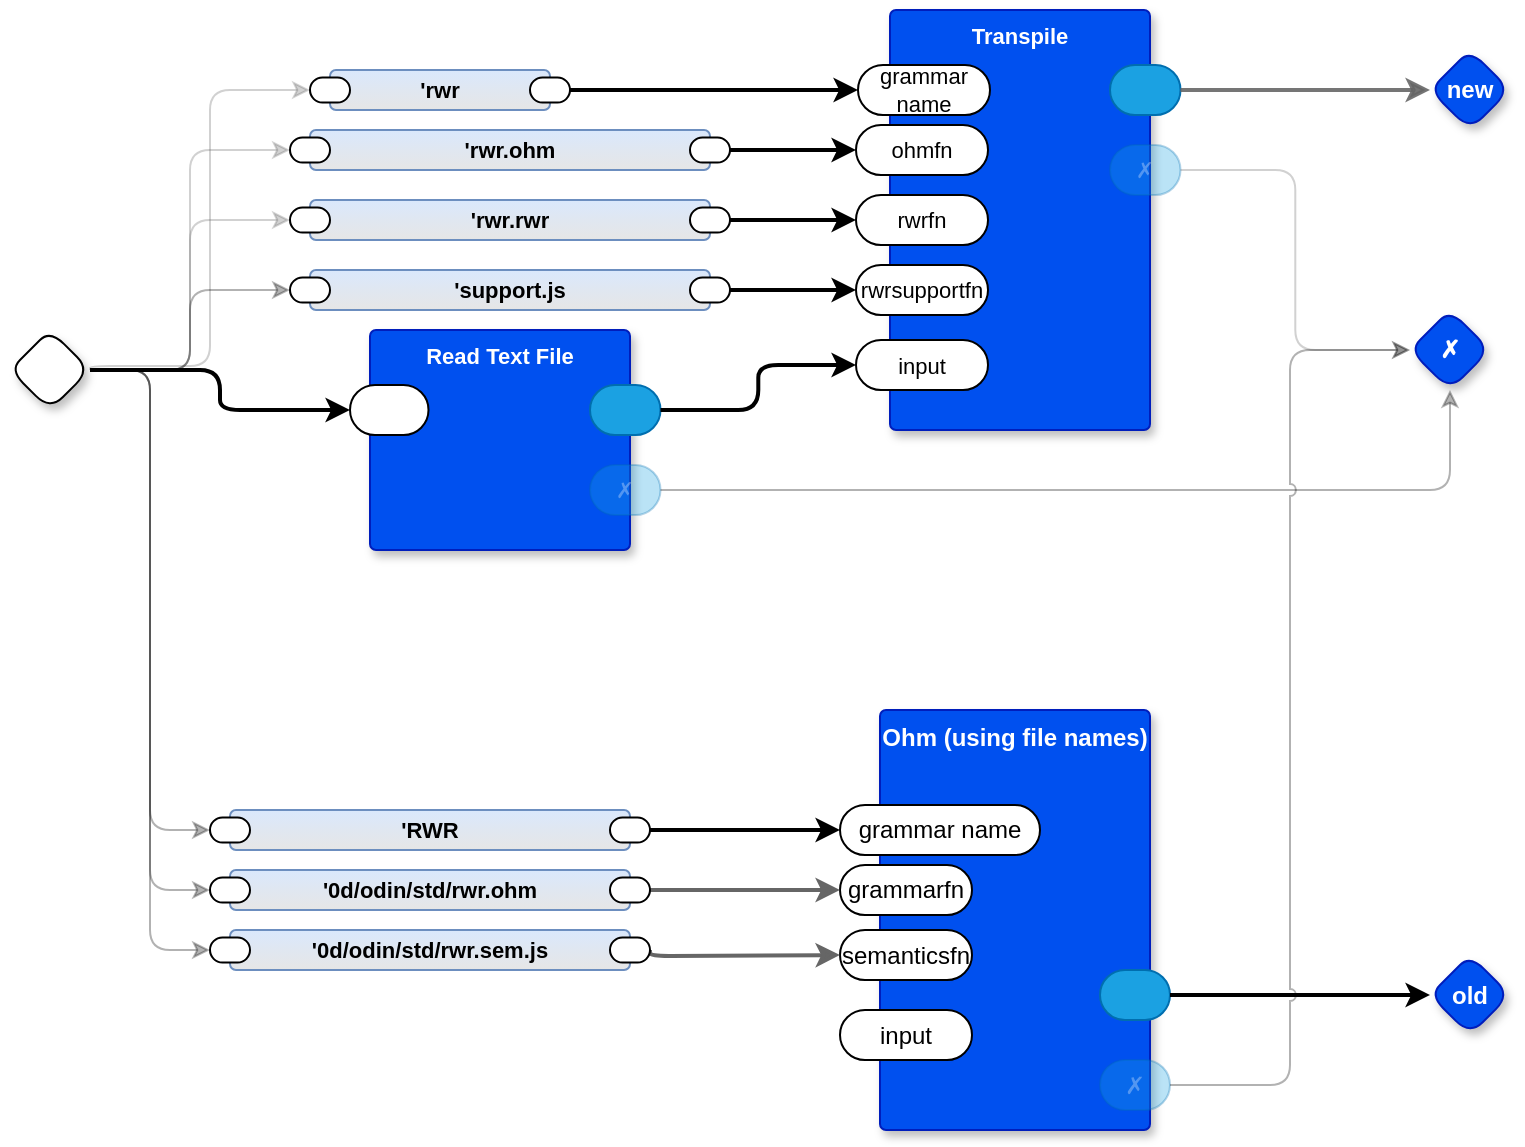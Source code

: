 <mxfile version="24.2.5" type="device" pages="2">
  <diagram name="main" id="m0zTKrYATkNEm8Ja8VeW">
    <mxGraphModel dx="1100" dy="696" grid="1" gridSize="10" guides="1" tooltips="1" connect="1" arrows="1" fold="1" page="1" pageScale="1" pageWidth="850" pageHeight="1100" math="0" shadow="0">
      <root>
        <mxCell id="0" />
        <mxCell id="1" parent="0" />
        <mxCell id="YMpfpBisCcUX1l5yptlG-1" value="" style="edgeStyle=orthogonalEdgeStyle;shape=connector;rounded=1;jumpStyle=arc;orthogonalLoop=1;jettySize=auto;exitX=1;exitY=0.5;exitDx=0;exitDy=0;exitPerimeter=0;entryX=0;entryY=0.5;entryDx=0;entryDy=0;entryPerimeter=0;labelBackgroundColor=default;strokeColor=#666666;strokeWidth=1;fontFamily=Helvetica;fontSize=11;fontColor=default;endArrow=classic;fillColor=#f5f5f5;opacity=30;" edge="1" parent="1" source="YMpfpBisCcUX1l5yptlG-6" target="YMpfpBisCcUX1l5yptlG-32">
          <mxGeometry relative="1" as="geometry">
            <mxPoint x="183.25" y="80" as="targetPoint" />
          </mxGeometry>
        </mxCell>
        <mxCell id="YMpfpBisCcUX1l5yptlG-2" value="" style="edgeStyle=orthogonalEdgeStyle;shape=connector;rounded=1;jumpStyle=none;orthogonalLoop=1;jettySize=auto;exitX=1;exitY=0.5;exitDx=0;exitDy=0;exitPerimeter=0;entryX=0;entryY=0.5;entryDx=0;entryDy=0;entryPerimeter=0;labelBackgroundColor=default;strokeColor=#666666;strokeWidth=1;fontFamily=Helvetica;fontSize=11;fontColor=default;endArrow=classic;fillColor=#f5f5f5;opacity=30;" edge="1" parent="1" source="YMpfpBisCcUX1l5yptlG-6" target="YMpfpBisCcUX1l5yptlG-28">
          <mxGeometry relative="1" as="geometry">
            <mxPoint x="183.25" y="-10" as="targetPoint" />
          </mxGeometry>
        </mxCell>
        <mxCell id="YMpfpBisCcUX1l5yptlG-3" value="" style="edgeStyle=orthogonalEdgeStyle;shape=connector;rounded=1;jumpStyle=none;orthogonalLoop=1;jettySize=auto;exitX=1;exitY=0.5;exitDx=0;exitDy=0;exitPerimeter=0;entryX=0;entryY=0.5;entryDx=0;entryDy=0;entryPerimeter=0;labelBackgroundColor=default;strokeColor=#666666;strokeWidth=1;fontFamily=Helvetica;fontSize=11;fontColor=default;endArrow=classic;fillColor=#f5f5f5;opacity=30;" edge="1" parent="1" source="YMpfpBisCcUX1l5yptlG-6" target="YMpfpBisCcUX1l5yptlG-21">
          <mxGeometry relative="1" as="geometry">
            <mxPoint x="183.25" y="-120" as="targetPoint" />
            <Array as="points">
              <mxPoint x="160" y="218" />
              <mxPoint x="160" y="80" />
            </Array>
          </mxGeometry>
        </mxCell>
        <mxCell id="YMpfpBisCcUX1l5yptlG-4" value="" style="edgeStyle=orthogonalEdgeStyle;rounded=1;orthogonalLoop=1;jettySize=auto;exitX=1;exitY=0.5;exitDx=0;exitDy=0;exitPerimeter=0;entryX=0;entryY=0.5;entryDx=0;entryDy=0;entryPerimeter=0;opacity=30;" edge="1" parent="1" source="YMpfpBisCcUX1l5yptlG-6" target="YMpfpBisCcUX1l5yptlG-24">
          <mxGeometry relative="1" as="geometry">
            <mxPoint x="183.25" y="170" as="targetPoint" />
          </mxGeometry>
        </mxCell>
        <mxCell id="YMpfpBisCcUX1l5yptlG-6" value="" style="rhombus;whiteSpace=wrap;rounded=1;fontStyle=1;glass=0;sketch=0;fontSize=12;points=[[0,0.5,0,0,0],[0.5,0,0,0,0],[0.5,1,0,0,0],[1,0.5,0,0,0]];shadow=1;fontFamily=Helvetica;fontColor=default;" vertex="1" parent="1">
          <mxGeometry x="60" y="200" width="40" height="40" as="geometry" />
        </mxCell>
        <mxCell id="YMpfpBisCcUX1l5yptlG-7" value="new" style="rhombus;whiteSpace=wrap;rounded=1;fillColor=#0050ef;fontColor=#ffffff;strokeColor=#001DBC;fontStyle=1;glass=0;sketch=0;fontSize=12;points=[[0,0.5,0,0,0],[0.5,0,0,0,0],[0.5,1,0,0,0],[1,0.5,0,0,0]];shadow=1;fontFamily=Helvetica;" vertex="1" parent="1">
          <mxGeometry x="770" y="60" width="40" height="40" as="geometry" />
        </mxCell>
        <mxCell id="YMpfpBisCcUX1l5yptlG-8" value="Transpile" style="rounded=1;whiteSpace=wrap;sketch=0;container=1;recursiveResize=0;verticalAlign=top;arcSize=6;fontStyle=1;autosize=0;points=[];absoluteArcSize=1;shadow=1;strokeColor=#001DBC;fillColor=#0050ef;fontColor=#ffffff;fontFamily=Helvetica;fontSize=11;" vertex="1" parent="1">
          <mxGeometry x="500" y="40" width="130" height="210" as="geometry">
            <mxRectangle x="-98" y="-1230" width="99" height="26" as="alternateBounds" />
          </mxGeometry>
        </mxCell>
        <mxCell id="YMpfpBisCcUX1l5yptlG-9" value="ohmfn" style="rounded=1;whiteSpace=wrap;sketch=0;points=[[0,0.5,0,0,0],[1,0.5,0,0,0]];arcSize=50;fontFamily=Helvetica;fontSize=11;fontColor=default;fontStyle=0" vertex="1" parent="YMpfpBisCcUX1l5yptlG-8">
          <mxGeometry x="-17" y="57.5" width="66" height="25" as="geometry" />
        </mxCell>
        <mxCell id="YMpfpBisCcUX1l5yptlG-10" value="" style="rounded=1;whiteSpace=wrap;sketch=0;points=[[0,0.5,0,0,0],[1,0.5,0,0,0]];fillColor=#1ba1e2;fontColor=#ffffff;strokeColor=#006EAF;arcSize=50;fontFamily=Helvetica;fontSize=11;" vertex="1" parent="YMpfpBisCcUX1l5yptlG-8">
          <mxGeometry x="110" y="27.5" width="35.25" height="25" as="geometry" />
        </mxCell>
        <mxCell id="YMpfpBisCcUX1l5yptlG-11" value="rwrfn" style="rounded=1;whiteSpace=wrap;sketch=0;points=[[0,0.5,0,0,0],[1,0.5,0,0,0]];arcSize=50;fontFamily=Helvetica;fontSize=11;fontColor=default;" vertex="1" parent="YMpfpBisCcUX1l5yptlG-8">
          <mxGeometry x="-17" y="92.5" width="66" height="25" as="geometry" />
        </mxCell>
        <mxCell id="YMpfpBisCcUX1l5yptlG-12" value="input" style="rounded=1;whiteSpace=wrap;sketch=0;points=[[0,0.5,0,0,0],[1,0.5,0,0,0]];arcSize=50;fontFamily=Helvetica;fontSize=11;fontColor=default;" vertex="1" parent="YMpfpBisCcUX1l5yptlG-8">
          <mxGeometry x="-17" y="165" width="66" height="25" as="geometry" />
        </mxCell>
        <mxCell id="YMpfpBisCcUX1l5yptlG-13" value="grammar name" style="rounded=1;whiteSpace=wrap;sketch=0;points=[[0,0.5,0,0,0],[1,0.5,0,0,0]];arcSize=50;fontFamily=Helvetica;fontSize=11;fontColor=default;" vertex="1" parent="YMpfpBisCcUX1l5yptlG-8">
          <mxGeometry x="-16" y="27.5" width="66" height="25" as="geometry" />
        </mxCell>
        <mxCell id="YMpfpBisCcUX1l5yptlG-14" value="rwrsupportfn" style="rounded=1;whiteSpace=wrap;sketch=0;points=[[0,0.5,0,0,0],[1,0.5,0,0,0]];arcSize=50;fontFamily=Helvetica;fontSize=11;fontColor=default;" vertex="1" parent="YMpfpBisCcUX1l5yptlG-8">
          <mxGeometry x="-17" y="127.5" width="66" height="25" as="geometry" />
        </mxCell>
        <mxCell id="YMpfpBisCcUX1l5yptlG-15" value="✗" style="rounded=1;whiteSpace=wrap;sketch=0;points=[[0,0.5,0,0,0],[1,0.5,0,0,0]];fillColor=#1ba1e2;fontColor=#ffffff;strokeColor=#006EAF;arcSize=50;fontFamily=Helvetica;fontSize=11;opacity=30;textOpacity=30;" vertex="1" parent="YMpfpBisCcUX1l5yptlG-8">
          <mxGeometry x="110" y="67.5" width="35.25" height="25" as="geometry" />
        </mxCell>
        <mxCell id="YMpfpBisCcUX1l5yptlG-16" value="" style="edgeStyle=orthogonalEdgeStyle;shape=connector;rounded=1;jumpStyle=arc;orthogonalLoop=1;jettySize=auto;exitX=1;exitY=0.5;exitDx=0;exitDy=0;exitPerimeter=0;entryX=0;entryY=0.5;entryDx=0;entryDy=0;entryPerimeter=0;labelBackgroundColor=default;strokeColor=#666666;strokeWidth=2;fontFamily=Helvetica;fontSize=11;fontColor=default;endArrow=classic;fillColor=#f5f5f5;opacity=90;" edge="1" parent="1" source="YMpfpBisCcUX1l5yptlG-10" target="YMpfpBisCcUX1l5yptlG-7">
          <mxGeometry relative="1" as="geometry" />
        </mxCell>
        <mxCell id="YMpfpBisCcUX1l5yptlG-17" value="✗" style="rhombus;whiteSpace=wrap;rounded=1;fillColor=#0050ef;fontColor=#ffffff;strokeColor=#001DBC;fontStyle=1;glass=0;sketch=0;fontSize=12;points=[[0,0.5,0,0,0],[0.5,0,0,0,0],[0.5,1,0,0,0],[1,0.5,0,0,0]];shadow=1;fontFamily=Helvetica;" vertex="1" parent="1">
          <mxGeometry x="760" y="190" width="40" height="40" as="geometry" />
        </mxCell>
        <mxCell id="YMpfpBisCcUX1l5yptlG-18" value="" style="edgeStyle=orthogonalEdgeStyle;shape=connector;rounded=1;jumpStyle=arc;orthogonalLoop=1;jettySize=auto;exitX=1;exitY=0.5;exitDx=0;exitDy=0;exitPerimeter=0;entryX=0;entryY=0.5;entryDx=0;entryDy=0;entryPerimeter=0;labelBackgroundColor=default;strokeColor=#666666;strokeWidth=1;fontFamily=Helvetica;fontSize=11;fontColor=default;endArrow=classic;fillColor=#f5f5f5;opacity=30;" edge="1" parent="1" source="YMpfpBisCcUX1l5yptlG-15" target="YMpfpBisCcUX1l5yptlG-17">
          <mxGeometry relative="1" as="geometry" />
        </mxCell>
        <mxCell id="YMpfpBisCcUX1l5yptlG-19" value="&#39;rwr" style="rounded=1;whiteSpace=wrap;sketch=0;container=1;recursiveResize=0;verticalAlign=middle;arcSize=6;fontStyle=1;autosize=0;points=[];absoluteArcSize=1;shadow=0;strokeColor=#6c8ebf;fillColor=#dae8fc;fontFamily=Helvetica;fontSize=11;gradientColor=#E6E6E6;" vertex="1" parent="1">
          <mxGeometry x="220" y="70" width="110" height="20" as="geometry">
            <mxRectangle x="-98" y="-1230" width="99" height="26" as="alternateBounds" />
          </mxGeometry>
        </mxCell>
        <mxCell id="YMpfpBisCcUX1l5yptlG-20" value="" style="rounded=1;whiteSpace=wrap;sketch=0;points=[[0,0.5,0,0,0],[1,0.5,0,0,0]];arcSize=50;fontFamily=Helvetica;fontSize=11;fontColor=default;" vertex="1" parent="YMpfpBisCcUX1l5yptlG-19">
          <mxGeometry x="100" y="3.75" width="20" height="12.5" as="geometry" />
        </mxCell>
        <mxCell id="YMpfpBisCcUX1l5yptlG-21" value="" style="rounded=1;whiteSpace=wrap;sketch=0;points=[[0,0.5,0,0,0],[1,0.5,0,0,0]];arcSize=50;fontFamily=Helvetica;fontSize=11;fontColor=default;" vertex="1" parent="YMpfpBisCcUX1l5yptlG-19">
          <mxGeometry x="-10" y="3.75" width="20" height="12.5" as="geometry" />
        </mxCell>
        <mxCell id="YMpfpBisCcUX1l5yptlG-22" value="&#39;support.js" style="rounded=1;whiteSpace=wrap;sketch=0;container=1;recursiveResize=0;verticalAlign=middle;arcSize=6;fontStyle=1;autosize=0;points=[];absoluteArcSize=1;shadow=0;strokeColor=#6c8ebf;fillColor=#dae8fc;fontFamily=Helvetica;fontSize=11;gradientColor=#E6E6E6;" vertex="1" parent="1">
          <mxGeometry x="210" y="170" width="200" height="20" as="geometry">
            <mxRectangle x="-98" y="-1230" width="99" height="26" as="alternateBounds" />
          </mxGeometry>
        </mxCell>
        <mxCell id="YMpfpBisCcUX1l5yptlG-23" value="" style="rounded=1;whiteSpace=wrap;sketch=0;points=[[0,0.5,0,0,0],[1,0.5,0,0,0]];arcSize=50;fontFamily=Helvetica;fontSize=11;fontColor=default;" vertex="1" parent="YMpfpBisCcUX1l5yptlG-22">
          <mxGeometry x="190" y="3.75" width="20" height="12.5" as="geometry" />
        </mxCell>
        <mxCell id="YMpfpBisCcUX1l5yptlG-24" value="" style="rounded=1;whiteSpace=wrap;sketch=0;points=[[0,0.5,0,0,0],[1,0.5,0,0,0]];arcSize=50;fontFamily=Helvetica;fontSize=11;fontColor=default;" vertex="1" parent="YMpfpBisCcUX1l5yptlG-22">
          <mxGeometry x="-10" y="3.75" width="20" height="12.5" as="geometry" />
        </mxCell>
        <mxCell id="YMpfpBisCcUX1l5yptlG-25" value="" style="edgeStyle=orthogonalEdgeStyle;shape=connector;rounded=1;orthogonalLoop=1;jettySize=auto;entryX=0;entryY=0.5;entryDx=0;entryDy=0;entryPerimeter=0;labelBackgroundColor=default;strokeColor=default;strokeWidth=2;align=center;verticalAlign=middle;fontFamily=Helvetica;fontSize=11;fontColor=default;endArrow=classic;" edge="1" parent="1" source="YMpfpBisCcUX1l5yptlG-23" target="YMpfpBisCcUX1l5yptlG-14">
          <mxGeometry relative="1" as="geometry" />
        </mxCell>
        <mxCell id="YMpfpBisCcUX1l5yptlG-26" value="&#39;rwr.ohm" style="rounded=1;whiteSpace=wrap;sketch=0;container=1;recursiveResize=0;verticalAlign=middle;arcSize=6;fontStyle=1;autosize=0;points=[];absoluteArcSize=1;shadow=0;strokeColor=#6c8ebf;fillColor=#dae8fc;fontFamily=Helvetica;fontSize=11;gradientColor=#E6E6E6;" vertex="1" parent="1">
          <mxGeometry x="210" y="100" width="200" height="20" as="geometry">
            <mxRectangle x="-98" y="-1230" width="99" height="26" as="alternateBounds" />
          </mxGeometry>
        </mxCell>
        <mxCell id="YMpfpBisCcUX1l5yptlG-27" value="" style="rounded=1;whiteSpace=wrap;sketch=0;points=[[0,0.5,0,0,0],[1,0.5,0,0,0]];arcSize=50;fontFamily=Helvetica;fontSize=11;fontColor=default;" vertex="1" parent="YMpfpBisCcUX1l5yptlG-26">
          <mxGeometry x="190" y="3.75" width="20" height="12.5" as="geometry" />
        </mxCell>
        <mxCell id="YMpfpBisCcUX1l5yptlG-28" value="" style="rounded=1;whiteSpace=wrap;sketch=0;points=[[0,0.5,0,0,0],[1,0.5,0,0,0]];arcSize=50;fontFamily=Helvetica;fontSize=11;fontColor=default;" vertex="1" parent="YMpfpBisCcUX1l5yptlG-26">
          <mxGeometry x="-10" y="3.75" width="20" height="12.5" as="geometry" />
        </mxCell>
        <mxCell id="YMpfpBisCcUX1l5yptlG-29" value="" style="edgeStyle=orthogonalEdgeStyle;shape=connector;rounded=1;orthogonalLoop=1;jettySize=auto;exitX=1;exitY=0.5;exitDx=0;exitDy=0;exitPerimeter=0;entryX=0;entryY=0.5;entryDx=0;entryDy=0;entryPerimeter=0;labelBackgroundColor=default;strokeColor=default;strokeWidth=2;align=center;verticalAlign=middle;fontFamily=Helvetica;fontSize=11;fontColor=default;endArrow=classic;" edge="1" parent="1" source="YMpfpBisCcUX1l5yptlG-27" target="YMpfpBisCcUX1l5yptlG-9">
          <mxGeometry relative="1" as="geometry">
            <Array as="points">
              <mxPoint x="450" y="110" />
              <mxPoint x="450" y="110" />
            </Array>
          </mxGeometry>
        </mxCell>
        <mxCell id="YMpfpBisCcUX1l5yptlG-30" value="&#39;rwr.rwr" style="rounded=1;whiteSpace=wrap;sketch=0;container=1;recursiveResize=0;verticalAlign=middle;arcSize=6;fontStyle=1;autosize=0;points=[];absoluteArcSize=1;shadow=0;strokeColor=#6c8ebf;fillColor=#dae8fc;fontFamily=Helvetica;fontSize=11;gradientColor=#E6E6E6;" vertex="1" parent="1">
          <mxGeometry x="210" y="135" width="200" height="20" as="geometry">
            <mxRectangle x="-98" y="-1230" width="99" height="26" as="alternateBounds" />
          </mxGeometry>
        </mxCell>
        <mxCell id="YMpfpBisCcUX1l5yptlG-31" value="" style="rounded=1;whiteSpace=wrap;sketch=0;points=[[0,0.5,0,0,0],[1,0.5,0,0,0]];arcSize=50;fontFamily=Helvetica;fontSize=11;fontColor=default;" vertex="1" parent="YMpfpBisCcUX1l5yptlG-30">
          <mxGeometry x="190" y="3.75" width="20" height="12.5" as="geometry" />
        </mxCell>
        <mxCell id="YMpfpBisCcUX1l5yptlG-32" value="" style="rounded=1;whiteSpace=wrap;sketch=0;points=[[0,0.5,0,0,0],[1,0.5,0,0,0]];arcSize=50;fontFamily=Helvetica;fontSize=11;fontColor=default;" vertex="1" parent="YMpfpBisCcUX1l5yptlG-30">
          <mxGeometry x="-10" y="3.75" width="20" height="12.5" as="geometry" />
        </mxCell>
        <mxCell id="YMpfpBisCcUX1l5yptlG-33" value="" style="edgeStyle=orthogonalEdgeStyle;shape=connector;rounded=1;orthogonalLoop=1;jettySize=auto;labelBackgroundColor=default;strokeColor=default;strokeWidth=2;align=center;verticalAlign=middle;fontFamily=Helvetica;fontSize=11;fontColor=default;endArrow=classic;" edge="1" parent="1" source="YMpfpBisCcUX1l5yptlG-31" target="YMpfpBisCcUX1l5yptlG-11">
          <mxGeometry relative="1" as="geometry" />
        </mxCell>
        <mxCell id="YMpfpBisCcUX1l5yptlG-34" value="" style="edgeStyle=orthogonalEdgeStyle;shape=connector;rounded=1;orthogonalLoop=1;jettySize=auto;exitX=1;exitY=0.5;exitDx=0;exitDy=0;exitPerimeter=0;entryX=0;entryY=0.5;entryDx=0;entryDy=0;entryPerimeter=0;labelBackgroundColor=default;strokeColor=default;strokeWidth=2;align=center;verticalAlign=middle;fontFamily=Helvetica;fontSize=11;fontColor=default;endArrow=classic;" edge="1" parent="1" source="YMpfpBisCcUX1l5yptlG-20" target="YMpfpBisCcUX1l5yptlG-13">
          <mxGeometry relative="1" as="geometry" />
        </mxCell>
        <mxCell id="YMpfpBisCcUX1l5yptlG-35" value="Read Text File" style="rounded=1;whiteSpace=wrap;sketch=0;container=1;recursiveResize=0;verticalAlign=top;arcSize=6;fontStyle=1;autosize=0;points=[];absoluteArcSize=1;shadow=1;strokeColor=#001DBC;fillColor=#0050ef;fontColor=#ffffff;fontFamily=Helvetica;fontSize=11;" vertex="1" parent="1">
          <mxGeometry x="240" y="200" width="130" height="110" as="geometry">
            <mxRectangle x="-98" y="-1230" width="99" height="26" as="alternateBounds" />
          </mxGeometry>
        </mxCell>
        <mxCell id="YMpfpBisCcUX1l5yptlG-36" value="" style="rounded=1;whiteSpace=wrap;sketch=0;points=[[0,0.5,0,0,0],[1,0.5,0,0,0]];arcSize=50;fontFamily=Helvetica;fontSize=11;fontColor=default;" vertex="1" parent="YMpfpBisCcUX1l5yptlG-35">
          <mxGeometry x="-10" y="27.5" width="39.25" height="25" as="geometry" />
        </mxCell>
        <mxCell id="YMpfpBisCcUX1l5yptlG-37" value="" style="rounded=1;whiteSpace=wrap;sketch=0;points=[[0,0.5,0,0,0],[1,0.5,0,0,0]];fillColor=#1ba1e2;fontColor=#ffffff;strokeColor=#006EAF;arcSize=50;fontFamily=Helvetica;fontSize=11;" vertex="1" parent="YMpfpBisCcUX1l5yptlG-35">
          <mxGeometry x="110" y="27.5" width="35.25" height="25" as="geometry" />
        </mxCell>
        <mxCell id="YMpfpBisCcUX1l5yptlG-38" value="✗" style="rounded=1;whiteSpace=wrap;sketch=0;points=[[0,0.5,0,0,0],[1,0.5,0,0,0]];fillColor=#1ba1e2;fontColor=#ffffff;strokeColor=#006EAF;arcSize=50;fontFamily=Helvetica;fontSize=11;textOpacity=30;opacity=30;" vertex="1" parent="YMpfpBisCcUX1l5yptlG-35">
          <mxGeometry x="110" y="67.5" width="35.25" height="25" as="geometry" />
        </mxCell>
        <mxCell id="YMpfpBisCcUX1l5yptlG-39" style="edgeStyle=orthogonalEdgeStyle;rounded=1;orthogonalLoop=1;jettySize=auto;html=1;entryX=0;entryY=0.5;entryDx=0;entryDy=0;entryPerimeter=0;curved=0;strokeWidth=2;" edge="1" parent="1" source="YMpfpBisCcUX1l5yptlG-6" target="YMpfpBisCcUX1l5yptlG-36">
          <mxGeometry relative="1" as="geometry" />
        </mxCell>
        <mxCell id="YMpfpBisCcUX1l5yptlG-41" style="edgeStyle=orthogonalEdgeStyle;curved=0;rounded=1;orthogonalLoop=1;jettySize=auto;html=1;exitX=1;exitY=0.5;exitDx=0;exitDy=0;exitPerimeter=0;entryX=0;entryY=0.5;entryDx=0;entryDy=0;entryPerimeter=0;strokeColor=default;strokeWidth=2;align=center;verticalAlign=middle;fontFamily=Helvetica;fontSize=11;fontColor=default;labelBackgroundColor=default;endArrow=classic;" edge="1" parent="1" source="YMpfpBisCcUX1l5yptlG-37" target="YMpfpBisCcUX1l5yptlG-12">
          <mxGeometry relative="1" as="geometry" />
        </mxCell>
        <mxCell id="YMpfpBisCcUX1l5yptlG-42" style="edgeStyle=orthogonalEdgeStyle;curved=0;rounded=1;orthogonalLoop=1;jettySize=auto;html=1;entryX=0.5;entryY=1;entryDx=0;entryDy=0;entryPerimeter=0;strokeColor=default;strokeWidth=1;align=center;verticalAlign=middle;fontFamily=Helvetica;fontSize=11;fontColor=default;labelBackgroundColor=default;endArrow=classic;opacity=30;" edge="1" parent="1" source="YMpfpBisCcUX1l5yptlG-38" target="YMpfpBisCcUX1l5yptlG-17">
          <mxGeometry relative="1" as="geometry" />
        </mxCell>
        <mxCell id="YMpfpBisCcUX1l5yptlG-43" value="Ohm (using file names)" style="rounded=1;whiteSpace=wrap;html=1;sketch=0;container=1;recursiveResize=0;verticalAlign=top;arcSize=6;fontStyle=1;autosize=0;points=[];absoluteArcSize=1;shadow=1;strokeColor=#001DBC;fillColor=#0050ef;fontColor=#ffffff;" vertex="1" parent="1">
          <mxGeometry x="495" y="390" width="135" height="210" as="geometry">
            <mxRectangle x="-98" y="-1230" width="99" height="26" as="alternateBounds" />
          </mxGeometry>
        </mxCell>
        <mxCell id="YMpfpBisCcUX1l5yptlG-44" value="grammarfn" style="rounded=1;whiteSpace=wrap;html=1;sketch=0;points=[[0,0.5,0,0,0],[1,0.5,0,0,0]];arcSize=50;" vertex="1" parent="YMpfpBisCcUX1l5yptlG-43">
          <mxGeometry x="-20" y="77.5" width="66" height="25" as="geometry" />
        </mxCell>
        <mxCell id="YMpfpBisCcUX1l5yptlG-45" value="semanticsfn" style="rounded=1;whiteSpace=wrap;html=1;sketch=0;points=[[0,0.5,0,0,0],[1,0.5,0,0,0]];arcSize=50;" vertex="1" parent="YMpfpBisCcUX1l5yptlG-43">
          <mxGeometry x="-20" y="110" width="66" height="25" as="geometry" />
        </mxCell>
        <mxCell id="YMpfpBisCcUX1l5yptlG-46" value="grammar name" style="rounded=1;whiteSpace=wrap;html=1;sketch=0;points=[[0,0.5,0,0,0],[1,0.5,0,0,0]];arcSize=50;" vertex="1" parent="YMpfpBisCcUX1l5yptlG-43">
          <mxGeometry x="-20" y="47.5" width="100" height="25" as="geometry" />
        </mxCell>
        <mxCell id="YMpfpBisCcUX1l5yptlG-47" value="input" style="rounded=1;whiteSpace=wrap;html=1;sketch=0;points=[[0,0.5,0,0,0],[1,0.5,0,0,0]];arcSize=50;" vertex="1" parent="YMpfpBisCcUX1l5yptlG-43">
          <mxGeometry x="-20" y="150" width="66" height="25" as="geometry" />
        </mxCell>
        <mxCell id="YMpfpBisCcUX1l5yptlG-48" value="" style="rounded=1;whiteSpace=wrap;html=1;sketch=0;points=[[0,0.5,0,0,0],[1,0.5,0,0,0]];fillColor=#1ba1e2;fontColor=#ffffff;strokeColor=#006EAF;arcSize=50;" vertex="1" parent="YMpfpBisCcUX1l5yptlG-43">
          <mxGeometry x="110" y="130" width="35" height="25" as="geometry" />
        </mxCell>
        <mxCell id="YMpfpBisCcUX1l5yptlG-49" value="✗" style="rounded=1;whiteSpace=wrap;html=1;sketch=0;points=[[0,0.5,0,0,0],[1,0.5,0,0,0]];fillColor=#1ba1e2;fontColor=#ffffff;strokeColor=#006EAF;arcSize=50;opacity=30;textOpacity=30;" vertex="1" parent="YMpfpBisCcUX1l5yptlG-43">
          <mxGeometry x="110" y="175" width="35" height="25" as="geometry" />
        </mxCell>
        <mxCell id="YMpfpBisCcUX1l5yptlG-53" style="edgeStyle=orthogonalEdgeStyle;shape=connector;rounded=1;jumpStyle=arc;orthogonalLoop=1;jettySize=auto;html=1;exitX=1;exitY=0.5;exitDx=0;exitDy=0;exitPerimeter=0;entryX=0;entryY=0.5;entryDx=0;entryDy=0;entryPerimeter=0;labelBackgroundColor=default;strokeColor=#666666;strokeWidth=2;fontFamily=Helvetica;fontSize=11;fontColor=default;endArrow=classic;fillColor=#f5f5f5;" edge="1" parent="1" source="YMpfpBisCcUX1l5yptlG-66" target="YMpfpBisCcUX1l5yptlG-44">
          <mxGeometry relative="1" as="geometry" />
        </mxCell>
        <mxCell id="YMpfpBisCcUX1l5yptlG-54" style="edgeStyle=orthogonalEdgeStyle;shape=connector;rounded=1;jumpStyle=arc;orthogonalLoop=1;jettySize=auto;html=1;exitX=1;exitY=0.5;exitDx=0;exitDy=0;exitPerimeter=0;entryX=0;entryY=0.5;entryDx=0;entryDy=0;entryPerimeter=0;labelBackgroundColor=default;strokeColor=#666666;strokeWidth=2;fontFamily=Helvetica;fontSize=11;fontColor=default;endArrow=classic;fillColor=#f5f5f5;" edge="1" parent="1" source="YMpfpBisCcUX1l5yptlG-69" target="YMpfpBisCcUX1l5yptlG-45">
          <mxGeometry relative="1" as="geometry">
            <Array as="points">
              <mxPoint x="380" y="513" />
              <mxPoint x="410" y="513" />
            </Array>
          </mxGeometry>
        </mxCell>
        <mxCell id="YMpfpBisCcUX1l5yptlG-62" value="&#39;RWR" style="rounded=1;whiteSpace=wrap;html=1;sketch=0;container=1;recursiveResize=0;verticalAlign=middle;arcSize=6;fontStyle=1;autosize=0;points=[];absoluteArcSize=1;shadow=0;strokeColor=#6c8ebf;fillColor=#dae8fc;fontFamily=Helvetica;fontSize=11;gradientColor=#E6E6E6;" vertex="1" parent="1">
          <mxGeometry x="170" y="440" width="200" height="20" as="geometry">
            <mxRectangle x="-98" y="-1230" width="99" height="26" as="alternateBounds" />
          </mxGeometry>
        </mxCell>
        <mxCell id="YMpfpBisCcUX1l5yptlG-63" value="" style="rounded=1;whiteSpace=wrap;html=1;sketch=0;points=[[0,0.5,0,0,0],[1,0.5,0,0,0]];arcSize=50;fontFamily=Helvetica;fontSize=11;fontColor=default;" vertex="1" parent="YMpfpBisCcUX1l5yptlG-62">
          <mxGeometry x="190" y="3.75" width="20" height="12.5" as="geometry" />
        </mxCell>
        <mxCell id="YMpfpBisCcUX1l5yptlG-64" value="" style="rounded=1;whiteSpace=wrap;html=1;sketch=0;points=[[0,0.5,0,0,0],[1,0.5,0,0,0]];arcSize=50;fontFamily=Helvetica;fontSize=11;fontColor=default;" vertex="1" parent="YMpfpBisCcUX1l5yptlG-62">
          <mxGeometry x="-10" y="3.75" width="20" height="12.5" as="geometry" />
        </mxCell>
        <mxCell id="YMpfpBisCcUX1l5yptlG-65" value="&#39;0d/odin/std/rwr.ohm" style="rounded=1;whiteSpace=wrap;html=1;sketch=0;container=1;recursiveResize=0;verticalAlign=middle;arcSize=6;fontStyle=1;autosize=0;points=[];absoluteArcSize=1;shadow=0;strokeColor=#6c8ebf;fillColor=#dae8fc;fontFamily=Helvetica;fontSize=11;gradientColor=#E6E6E6;" vertex="1" parent="1">
          <mxGeometry x="170" y="470" width="200" height="20" as="geometry">
            <mxRectangle x="-98" y="-1230" width="99" height="26" as="alternateBounds" />
          </mxGeometry>
        </mxCell>
        <mxCell id="YMpfpBisCcUX1l5yptlG-66" value="" style="rounded=1;whiteSpace=wrap;html=1;sketch=0;points=[[0,0.5,0,0,0],[1,0.5,0,0,0]];arcSize=50;fontFamily=Helvetica;fontSize=11;fontColor=default;" vertex="1" parent="YMpfpBisCcUX1l5yptlG-65">
          <mxGeometry x="190" y="3.75" width="20" height="12.5" as="geometry" />
        </mxCell>
        <mxCell id="YMpfpBisCcUX1l5yptlG-67" value="" style="rounded=1;whiteSpace=wrap;html=1;sketch=0;points=[[0,0.5,0,0,0],[1,0.5,0,0,0]];arcSize=50;fontFamily=Helvetica;fontSize=11;fontColor=default;" vertex="1" parent="YMpfpBisCcUX1l5yptlG-65">
          <mxGeometry x="-10" y="3.75" width="20" height="12.5" as="geometry" />
        </mxCell>
        <mxCell id="YMpfpBisCcUX1l5yptlG-68" value="&#39;0d/odin/std/rwr.sem.js" style="rounded=1;whiteSpace=wrap;html=1;sketch=0;container=1;recursiveResize=0;verticalAlign=middle;arcSize=6;fontStyle=1;autosize=0;points=[];absoluteArcSize=1;shadow=0;strokeColor=#6c8ebf;fillColor=#dae8fc;fontFamily=Helvetica;fontSize=11;gradientColor=#E6E6E6;" vertex="1" parent="1">
          <mxGeometry x="170" y="500" width="200" height="20" as="geometry">
            <mxRectangle x="-98" y="-1230" width="99" height="26" as="alternateBounds" />
          </mxGeometry>
        </mxCell>
        <mxCell id="YMpfpBisCcUX1l5yptlG-69" value="" style="rounded=1;whiteSpace=wrap;html=1;sketch=0;points=[[0,0.5,0,0,0],[1,0.5,0,0,0]];arcSize=50;fontFamily=Helvetica;fontSize=11;fontColor=default;" vertex="1" parent="YMpfpBisCcUX1l5yptlG-68">
          <mxGeometry x="190" y="3.75" width="20" height="12.5" as="geometry" />
        </mxCell>
        <mxCell id="YMpfpBisCcUX1l5yptlG-70" value="" style="rounded=1;whiteSpace=wrap;html=1;sketch=0;points=[[0,0.5,0,0,0],[1,0.5,0,0,0]];arcSize=50;fontFamily=Helvetica;fontSize=11;fontColor=default;" vertex="1" parent="YMpfpBisCcUX1l5yptlG-68">
          <mxGeometry x="-10" y="3.75" width="20" height="12.5" as="geometry" />
        </mxCell>
        <mxCell id="YMpfpBisCcUX1l5yptlG-71" style="edgeStyle=orthogonalEdgeStyle;shape=connector;rounded=1;orthogonalLoop=1;jettySize=auto;html=1;exitX=1;exitY=0.5;exitDx=0;exitDy=0;exitPerimeter=0;entryX=0;entryY=0.5;entryDx=0;entryDy=0;entryPerimeter=0;labelBackgroundColor=default;strokeColor=default;strokeWidth=2;align=center;verticalAlign=middle;fontFamily=Helvetica;fontSize=11;fontColor=default;endArrow=classic;" edge="1" parent="1" source="YMpfpBisCcUX1l5yptlG-63" target="YMpfpBisCcUX1l5yptlG-46">
          <mxGeometry relative="1" as="geometry" />
        </mxCell>
        <mxCell id="YMpfpBisCcUX1l5yptlG-73" value="old" style="rhombus;whiteSpace=wrap;rounded=1;fillColor=#0050ef;fontColor=#ffffff;strokeColor=#001DBC;fontStyle=1;glass=0;sketch=0;fontSize=12;points=[[0,0.5,0,0,0],[0.5,0,0,0,0],[0.5,1,0,0,0],[1,0.5,0,0,0]];shadow=1;fontFamily=Helvetica;" vertex="1" parent="1">
          <mxGeometry x="770" y="512.5" width="40" height="40" as="geometry" />
        </mxCell>
        <mxCell id="YMpfpBisCcUX1l5yptlG-74" style="edgeStyle=orthogonalEdgeStyle;curved=0;rounded=1;orthogonalLoop=1;jettySize=auto;html=1;exitX=1;exitY=0.5;exitDx=0;exitDy=0;exitPerimeter=0;strokeColor=default;strokeWidth=2;align=center;verticalAlign=middle;fontFamily=Helvetica;fontSize=11;fontColor=default;labelBackgroundColor=default;endArrow=classic;" edge="1" parent="1" source="YMpfpBisCcUX1l5yptlG-48" target="YMpfpBisCcUX1l5yptlG-73">
          <mxGeometry relative="1" as="geometry" />
        </mxCell>
        <mxCell id="YMpfpBisCcUX1l5yptlG-75" style="edgeStyle=orthogonalEdgeStyle;curved=0;rounded=1;orthogonalLoop=1;jettySize=auto;html=1;exitX=1;exitY=0.5;exitDx=0;exitDy=0;exitPerimeter=0;entryX=0;entryY=0.5;entryDx=0;entryDy=0;entryPerimeter=0;strokeColor=default;strokeWidth=1;align=center;verticalAlign=middle;fontFamily=Helvetica;fontSize=11;fontColor=default;labelBackgroundColor=default;endArrow=classic;opacity=30;" edge="1" parent="1" source="YMpfpBisCcUX1l5yptlG-6" target="YMpfpBisCcUX1l5yptlG-64">
          <mxGeometry relative="1" as="geometry" />
        </mxCell>
        <mxCell id="YMpfpBisCcUX1l5yptlG-76" style="edgeStyle=orthogonalEdgeStyle;curved=0;rounded=1;orthogonalLoop=1;jettySize=auto;html=1;exitX=1;exitY=0.5;exitDx=0;exitDy=0;exitPerimeter=0;entryX=0;entryY=0.5;entryDx=0;entryDy=0;entryPerimeter=0;strokeColor=default;strokeWidth=1;align=center;verticalAlign=middle;fontFamily=Helvetica;fontSize=11;fontColor=default;labelBackgroundColor=default;endArrow=classic;opacity=30;" edge="1" parent="1" source="YMpfpBisCcUX1l5yptlG-6" target="YMpfpBisCcUX1l5yptlG-67">
          <mxGeometry relative="1" as="geometry" />
        </mxCell>
        <mxCell id="YMpfpBisCcUX1l5yptlG-77" style="edgeStyle=orthogonalEdgeStyle;curved=0;rounded=1;orthogonalLoop=1;jettySize=auto;html=1;exitX=1;exitY=0.5;exitDx=0;exitDy=0;exitPerimeter=0;entryX=0;entryY=0.5;entryDx=0;entryDy=0;entryPerimeter=0;strokeColor=default;strokeWidth=1;align=center;verticalAlign=middle;fontFamily=Helvetica;fontSize=11;fontColor=default;labelBackgroundColor=default;endArrow=classic;opacity=30;" edge="1" parent="1" source="YMpfpBisCcUX1l5yptlG-6" target="YMpfpBisCcUX1l5yptlG-70">
          <mxGeometry relative="1" as="geometry" />
        </mxCell>
        <mxCell id="YMpfpBisCcUX1l5yptlG-78" style="edgeStyle=orthogonalEdgeStyle;curved=0;rounded=1;orthogonalLoop=1;jettySize=auto;html=1;exitX=1;exitY=0.5;exitDx=0;exitDy=0;exitPerimeter=0;entryX=0;entryY=0.5;entryDx=0;entryDy=0;entryPerimeter=0;strokeColor=default;strokeWidth=1;align=center;verticalAlign=middle;fontFamily=Helvetica;fontSize=11;fontColor=default;labelBackgroundColor=default;endArrow=classic;endSize=6;opacity=30;jumpStyle=arc;" edge="1" parent="1" source="YMpfpBisCcUX1l5yptlG-49" target="YMpfpBisCcUX1l5yptlG-17">
          <mxGeometry relative="1" as="geometry" />
        </mxCell>
      </root>
    </mxGraphModel>
  </diagram>
  <diagram id="tdX2_95LEIDNDVLNdQ2E" name="...">
    <mxGraphModel dx="1114" dy="693" grid="1" gridSize="10" guides="1" tooltips="1" connect="1" arrows="1" fold="1" page="1" pageScale="1" pageWidth="850" pageHeight="1100" math="0" shadow="0">
      <root>
        <mxCell id="0" />
        <mxCell id="1" parent="0" />
      </root>
    </mxGraphModel>
  </diagram>
</mxfile>
